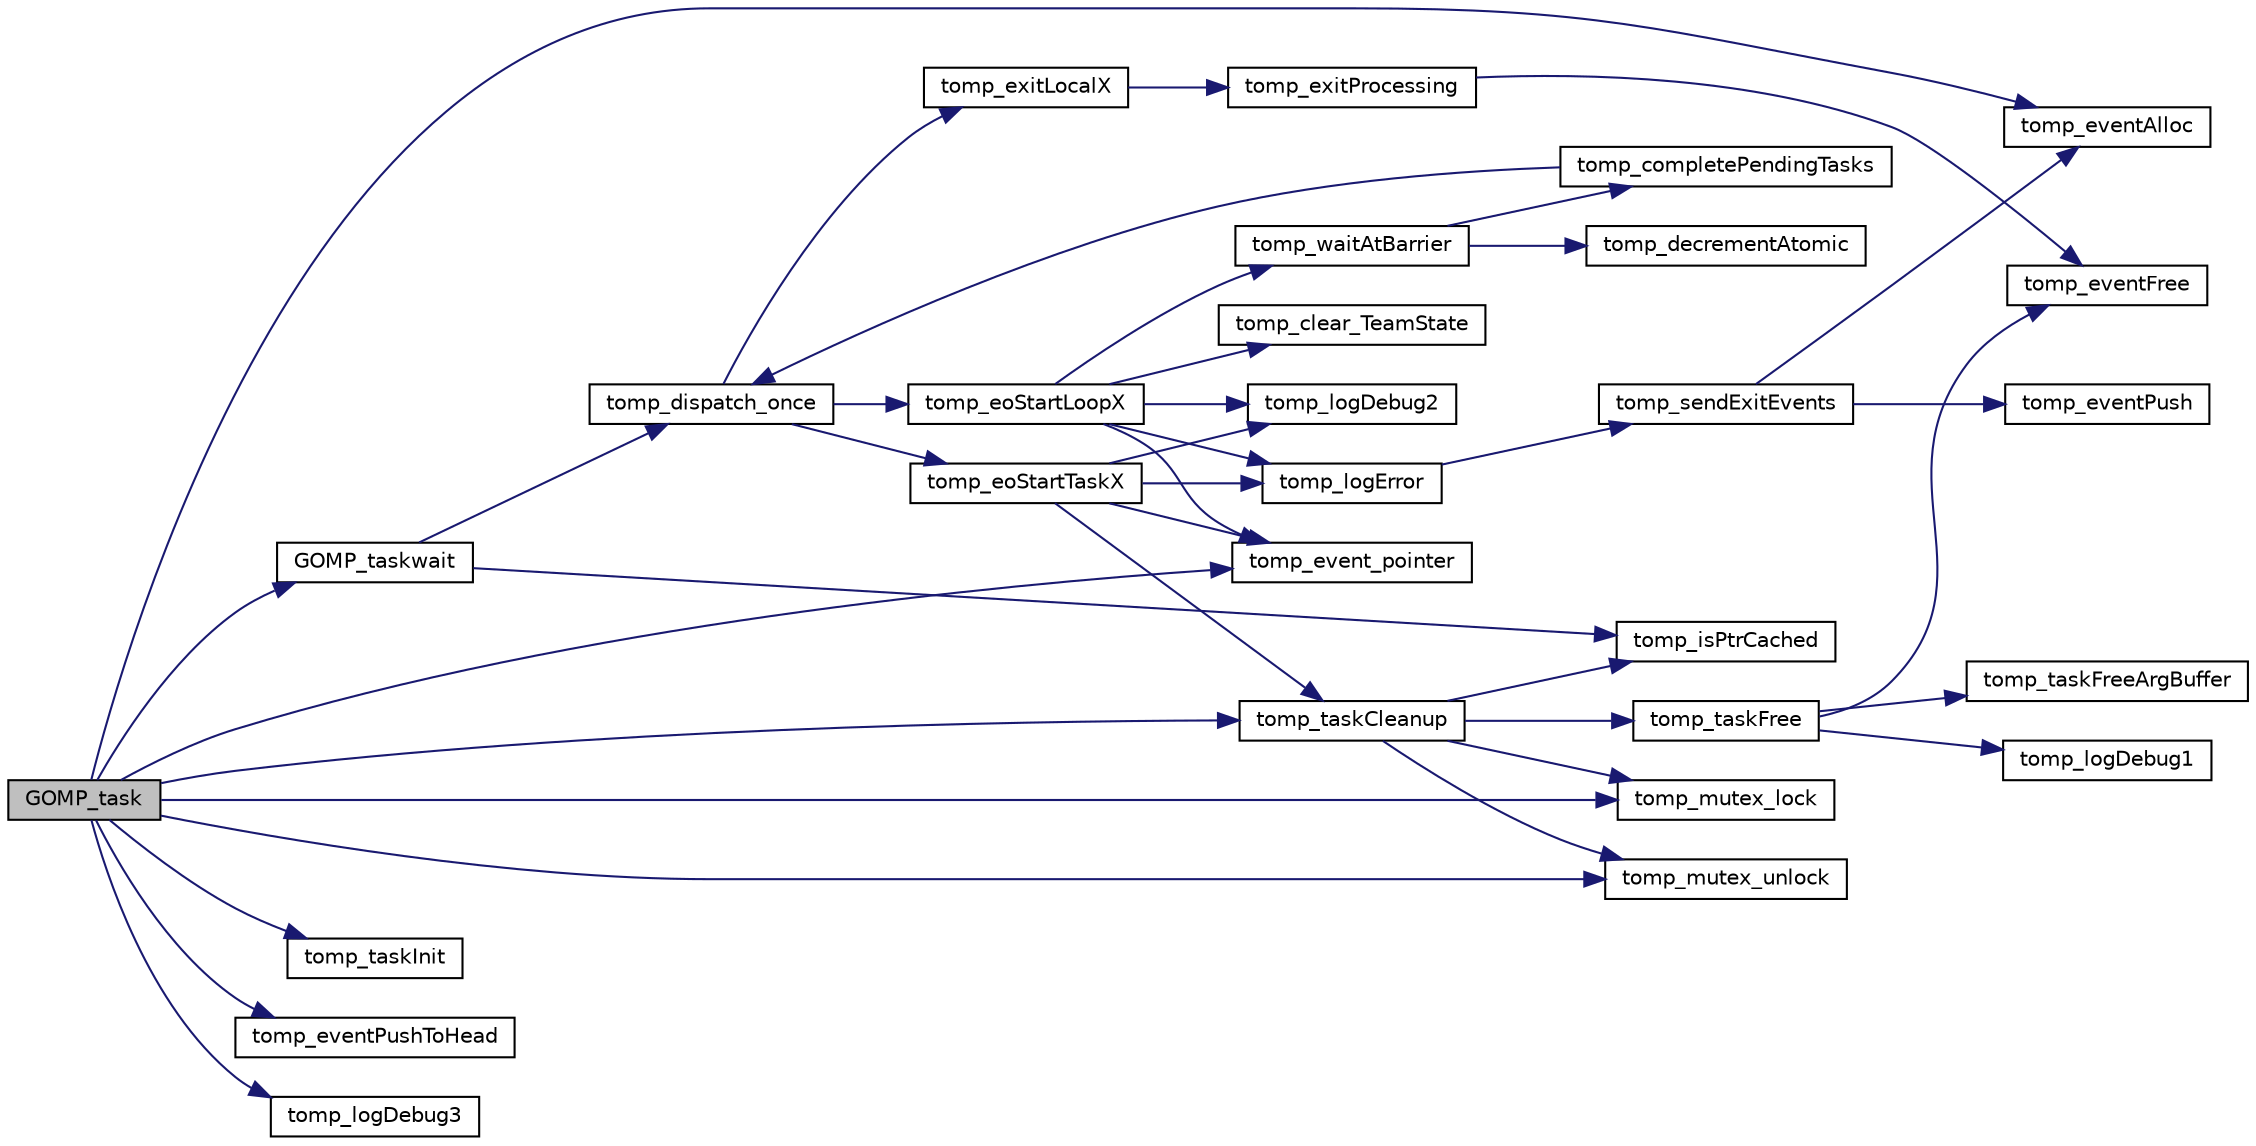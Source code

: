 digraph "GOMP_task"
{
  edge [fontname="Helvetica",fontsize="10",labelfontname="Helvetica",labelfontsize="10"];
  node [fontname="Helvetica",fontsize="10",shape=record];
  rankdir="LR";
  Node1 [label="GOMP_task",height=0.2,width=0.4,color="black", fillcolor="grey75", style="filled", fontcolor="black"];
  Node1 -> Node2 [color="midnightblue",fontsize="10",style="solid",fontname="Helvetica"];
  Node2 [label="tomp_eventAlloc",height=0.2,width=0.4,color="black", fillcolor="white", style="filled",URL="$tomp__qmss_8h.html#a9bb08ae9b3b1b51e73df07452cb80d57",tooltip="Allocate a buffer from the TOMP free queue. "];
  Node1 -> Node3 [color="midnightblue",fontsize="10",style="solid",fontname="Helvetica"];
  Node3 [label="tomp_mutex_lock",height=0.2,width=0.4,color="black", fillcolor="white", style="filled",URL="$tomp__util_8h.html#a1a0208b1df579d51b0779ec296240325",tooltip="Wrapper for acquiring a hardware semaphore. "];
  Node1 -> Node4 [color="midnightblue",fontsize="10",style="solid",fontname="Helvetica"];
  Node4 [label="tomp_mutex_unlock",height=0.2,width=0.4,color="black", fillcolor="white", style="filled",URL="$tomp__util_8h.html#a69926a09ecd571565b04308650548ca1",tooltip="Wrapper for releasing a hardware semaphore. "];
  Node1 -> Node5 [color="midnightblue",fontsize="10",style="solid",fontname="Helvetica"];
  Node5 [label="tomp_taskInit",height=0.2,width=0.4,color="black", fillcolor="white", style="filled",URL="$tomp__parallel_8h.html#a052fc4a51229aa1c5988e840b08ab932",tooltip="Initialize a task object. "];
  Node1 -> Node6 [color="midnightblue",fontsize="10",style="solid",fontname="Helvetica"];
  Node6 [label="GOMP_taskwait",height=0.2,width=0.4,color="black", fillcolor="white", style="filled",URL="$tomp__task_8c.html#a7069b5d5c98d6c70fbe7609758ccc3b7",tooltip="Called when encountering a taskwait directive. "];
  Node6 -> Node7 [color="midnightblue",fontsize="10",style="solid",fontname="Helvetica"];
  Node7 [label="tomp_isPtrCached",height=0.2,width=0.4,color="black", fillcolor="white", style="filled",URL="$tomp__util_8h.html#ad4d22383f64c71f91a7e97ee5eee869a",tooltip="Returns true if ptr points to an object in cached memory. "];
  Node6 -> Node8 [color="midnightblue",fontsize="10",style="solid",fontname="Helvetica"];
  Node8 [label="tomp_dispatch_once",height=0.2,width=0.4,color="black", fillcolor="white", style="filled",URL="$tomp__dispatch_8c.html#ae6950591d2e87e30c43306b0230749e3",tooltip="OpenMP dispatch function. "];
  Node8 -> Node9 [color="midnightblue",fontsize="10",style="solid",fontname="Helvetica"];
  Node9 [label="tomp_exitLocalX",height=0.2,width=0.4,color="black", fillcolor="white", style="filled",URL="$tomp__dispatch_8c.html#a001005d48036c2735c7e895aeac19362",tooltip="Called by the worker cores (only) during program termination. "];
  Node9 -> Node10 [color="midnightblue",fontsize="10",style="solid",fontname="Helvetica"];
  Node10 [label="tomp_exitProcessing",height=0.2,width=0.4,color="black", fillcolor="white", style="filled",URL="$tomp__init_8c.html#a6e39b868e8835dc9a9136ebce631c562",tooltip="Called by all cores (master & workers) before exit. "];
  Node10 -> Node11 [color="midnightblue",fontsize="10",style="solid",fontname="Helvetica"];
  Node11 [label="tomp_eventFree",height=0.2,width=0.4,color="black", fillcolor="white", style="filled",URL="$tomp__qmss_8h.html#ac12fe629f3b0e5cef7d8b3a6598bba93",tooltip="Free a buffer allocated from the TOMP free queue. "];
  Node8 -> Node12 [color="midnightblue",fontsize="10",style="solid",fontname="Helvetica"];
  Node12 [label="tomp_eoStartLoopX",height=0.2,width=0.4,color="black", fillcolor="white", style="filled",URL="$tomp__parallel_8c.html#ae6edb0e88c95c0020c4008993e399407",tooltip="Function executed by the worker cores when they pull an event from the workshare queue. "];
  Node12 -> Node13 [color="midnightblue",fontsize="10",style="solid",fontname="Helvetica"];
  Node13 [label="tomp_event_pointer",height=0.2,width=0.4,color="black", fillcolor="white", style="filled",URL="$tomp__qmss_8h.html#a42c9d5631150fcd4759bcbfb062606ad",tooltip="Extract the storage buffer from an event. "];
  Node12 -> Node14 [color="midnightblue",fontsize="10",style="solid",fontname="Helvetica"];
  Node14 [label="tomp_logError",height=0.2,width=0.4,color="black", fillcolor="white", style="filled",URL="$tomp__log_8h.html#a50d90fef4d288c6c7ca380ebd9b5c21f",tooltip="Log an error message along with file name and line number and terminate execution. "];
  Node14 -> Node15 [color="midnightblue",fontsize="10",style="solid",fontname="Helvetica"];
  Node15 [label="tomp_sendExitEvents",height=0.2,width=0.4,color="black", fillcolor="white", style="filled",URL="$tomp__log_8h.html#acd94e3cbc027bd2fd6b5b4801d6e4686",tooltip="Terminate program across cores by sending events to the exit queue. "];
  Node15 -> Node2 [color="midnightblue",fontsize="10",style="solid",fontname="Helvetica"];
  Node15 -> Node16 [color="midnightblue",fontsize="10",style="solid",fontname="Helvetica"];
  Node16 [label="tomp_eventPush",height=0.2,width=0.4,color="black", fillcolor="white", style="filled",URL="$tomp__qmss_8h.html#ae9dbc3ed95d68c0da3756cf7002496f8",tooltip="Push an event onto the tail of the specified queue. "];
  Node12 -> Node17 [color="midnightblue",fontsize="10",style="solid",fontname="Helvetica"];
  Node17 [label="tomp_clear_TeamState",height=0.2,width=0.4,color="black", fillcolor="white", style="filled",URL="$tomp__parallel_8h.html#a8f67d78bc873ad873382e87b94c4d0dc",tooltip="Reset a tomp_teamState variable. "];
  Node12 -> Node18 [color="midnightblue",fontsize="10",style="solid",fontname="Helvetica"];
  Node18 [label="tomp_logDebug2",height=0.2,width=0.4,color="black", fillcolor="white", style="filled",URL="$tomp__log_8h.html#a2157a320d6b16f74e8719108d1fcdd63",tooltip="Log a debug message with a format string and 2 integer arguments. "];
  Node12 -> Node19 [color="midnightblue",fontsize="10",style="solid",fontname="Helvetica"];
  Node19 [label="tomp_waitAtBarrier",height=0.2,width=0.4,color="black", fillcolor="white", style="filled",URL="$tomp__util_8h.html#a143a5568daa6cfc24944c6951f67881c",tooltip="Wait for a certain number of threads to reach this point. "];
  Node19 -> Node20 [color="midnightblue",fontsize="10",style="solid",fontname="Helvetica"];
  Node20 [label="tomp_completePendingTasks",height=0.2,width=0.4,color="black", fillcolor="white", style="filled",URL="$tomp__util_8h.html#a3aa28741c3c778eb6bf98fcb6a5acd64",tooltip="Complete all explicit tasks generated upto the implicit/explicit barrier. "];
  Node20 -> Node8 [color="midnightblue",fontsize="10",style="solid",fontname="Helvetica"];
  Node19 -> Node21 [color="midnightblue",fontsize="10",style="solid",fontname="Helvetica"];
  Node21 [label="tomp_decrementAtomic",height=0.2,width=0.4,color="black", fillcolor="white", style="filled",URL="$tomp__util_8h.html#ab1a9a52667afb1dfa8ee9301aa972aab",tooltip="Atomic decrement of an integer value stored in non-cacheable memory. "];
  Node8 -> Node22 [color="midnightblue",fontsize="10",style="solid",fontname="Helvetica"];
  Node22 [label="tomp_eoStartTaskX",height=0.2,width=0.4,color="black", fillcolor="white", style="filled",URL="$tomp__parallel_8h.html#ae46e584f357432c46f6944af64ab4b9a",tooltip="Function executed by the worker cores when they pull an event from the task queue. "];
  Node22 -> Node13 [color="midnightblue",fontsize="10",style="solid",fontname="Helvetica"];
  Node22 -> Node14 [color="midnightblue",fontsize="10",style="solid",fontname="Helvetica"];
  Node22 -> Node18 [color="midnightblue",fontsize="10",style="solid",fontname="Helvetica"];
  Node22 -> Node23 [color="midnightblue",fontsize="10",style="solid",fontname="Helvetica"];
  Node23 [label="tomp_taskCleanup",height=0.2,width=0.4,color="black", fillcolor="white", style="filled",URL="$tomp__task_8c.html#a9fd32440b6aeef7f82ca050e86ac92bb",tooltip="Performs book-keeping activities on completion of task execution. "];
  Node23 -> Node3 [color="midnightblue",fontsize="10",style="solid",fontname="Helvetica"];
  Node23 -> Node7 [color="midnightblue",fontsize="10",style="solid",fontname="Helvetica"];
  Node23 -> Node24 [color="midnightblue",fontsize="10",style="solid",fontname="Helvetica"];
  Node24 [label="tomp_taskFree",height=0.2,width=0.4,color="black", fillcolor="white", style="filled",URL="$tomp__task_8c.html#aca227d49e1d8ff1d2dd97235d4dc3063",tooltip="Free up memory allocated for an explicit task. "];
  Node24 -> Node25 [color="midnightblue",fontsize="10",style="solid",fontname="Helvetica"];
  Node25 [label="tomp_logDebug1",height=0.2,width=0.4,color="black", fillcolor="white", style="filled",URL="$tomp__log_8h.html#a13d4d406f465d176596a32a33ba963d5",tooltip="Log a debug message with a format string and 1 integer argument. "];
  Node24 -> Node26 [color="midnightblue",fontsize="10",style="solid",fontname="Helvetica"];
  Node26 [label="tomp_taskFreeArgBuffer",height=0.2,width=0.4,color="black", fillcolor="white", style="filled",URL="$tomp__task_8c.html#a31c223454df69886f0e8f0629c387308",tooltip="Free up memory allocated for the task argument buffer. "];
  Node24 -> Node11 [color="midnightblue",fontsize="10",style="solid",fontname="Helvetica"];
  Node23 -> Node4 [color="midnightblue",fontsize="10",style="solid",fontname="Helvetica"];
  Node1 -> Node23 [color="midnightblue",fontsize="10",style="solid",fontname="Helvetica"];
  Node1 -> Node13 [color="midnightblue",fontsize="10",style="solid",fontname="Helvetica"];
  Node1 -> Node27 [color="midnightblue",fontsize="10",style="solid",fontname="Helvetica"];
  Node27 [label="tomp_eventPushToHead",height=0.2,width=0.4,color="black", fillcolor="white", style="filled",URL="$tomp__qmss_8h.html#ada1fc067cbfbb5326840b1decad44954",tooltip="Push an event onto the head of the specified queue. "];
  Node1 -> Node28 [color="midnightblue",fontsize="10",style="solid",fontname="Helvetica"];
  Node28 [label="tomp_logDebug3",height=0.2,width=0.4,color="black", fillcolor="white", style="filled",URL="$tomp__log_8h.html#aff11dfaf37a5ff5b77baa0dcc26df398",tooltip="Log a debug message with a format string and 3 integer arguments. "];
}
